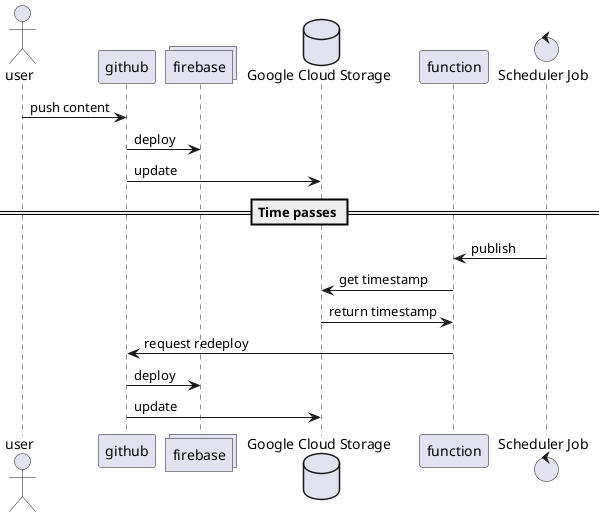@startuml

actor user
participant github
collections firebase
database bucket as "Google Cloud Storage"
participant function
control job as "Scheduler Job"



user -> github : push content
github -> firebase : deploy
github -> bucket : update

== Time passes ==

job -> function : publish
function -> bucket : get timestamp
bucket -> function : return timestamp
function -> github : request redeploy
github -> firebase : deploy
github -> bucket : update

@enduml
